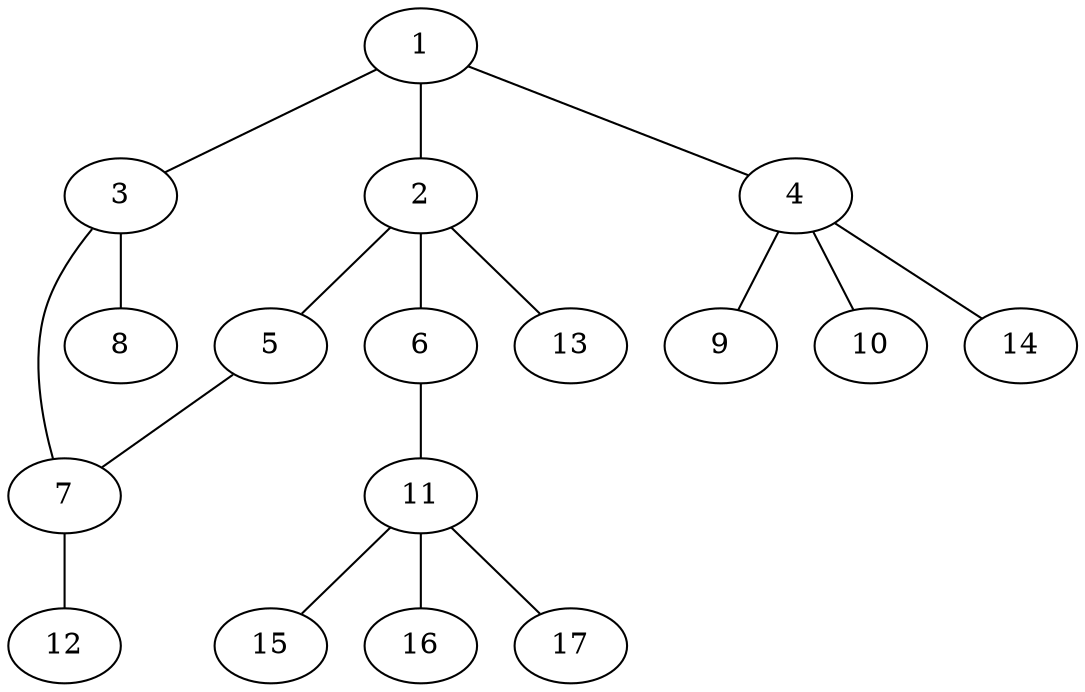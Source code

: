graph molecule_1341 {
	1	 [chem=C];
	2	 [chem=C];
	1 -- 2	 [valence=1];
	3	 [chem=C];
	1 -- 3	 [valence=2];
	4	 [chem=C];
	1 -- 4	 [valence=1];
	5	 [chem=O];
	2 -- 5	 [valence=1];
	6	 [chem=O];
	2 -- 6	 [valence=1];
	13	 [chem=H];
	2 -- 13	 [valence=1];
	7	 [chem=C];
	3 -- 7	 [valence=1];
	8	 [chem=Cl];
	3 -- 8	 [valence=1];
	9	 [chem=Cl];
	4 -- 9	 [valence=1];
	10	 [chem=Cl];
	4 -- 10	 [valence=1];
	14	 [chem=H];
	4 -- 14	 [valence=1];
	5 -- 7	 [valence=1];
	11	 [chem=C];
	6 -- 11	 [valence=1];
	12	 [chem=O];
	7 -- 12	 [valence=2];
	15	 [chem=H];
	11 -- 15	 [valence=1];
	16	 [chem=H];
	11 -- 16	 [valence=1];
	17	 [chem=H];
	11 -- 17	 [valence=1];
}
